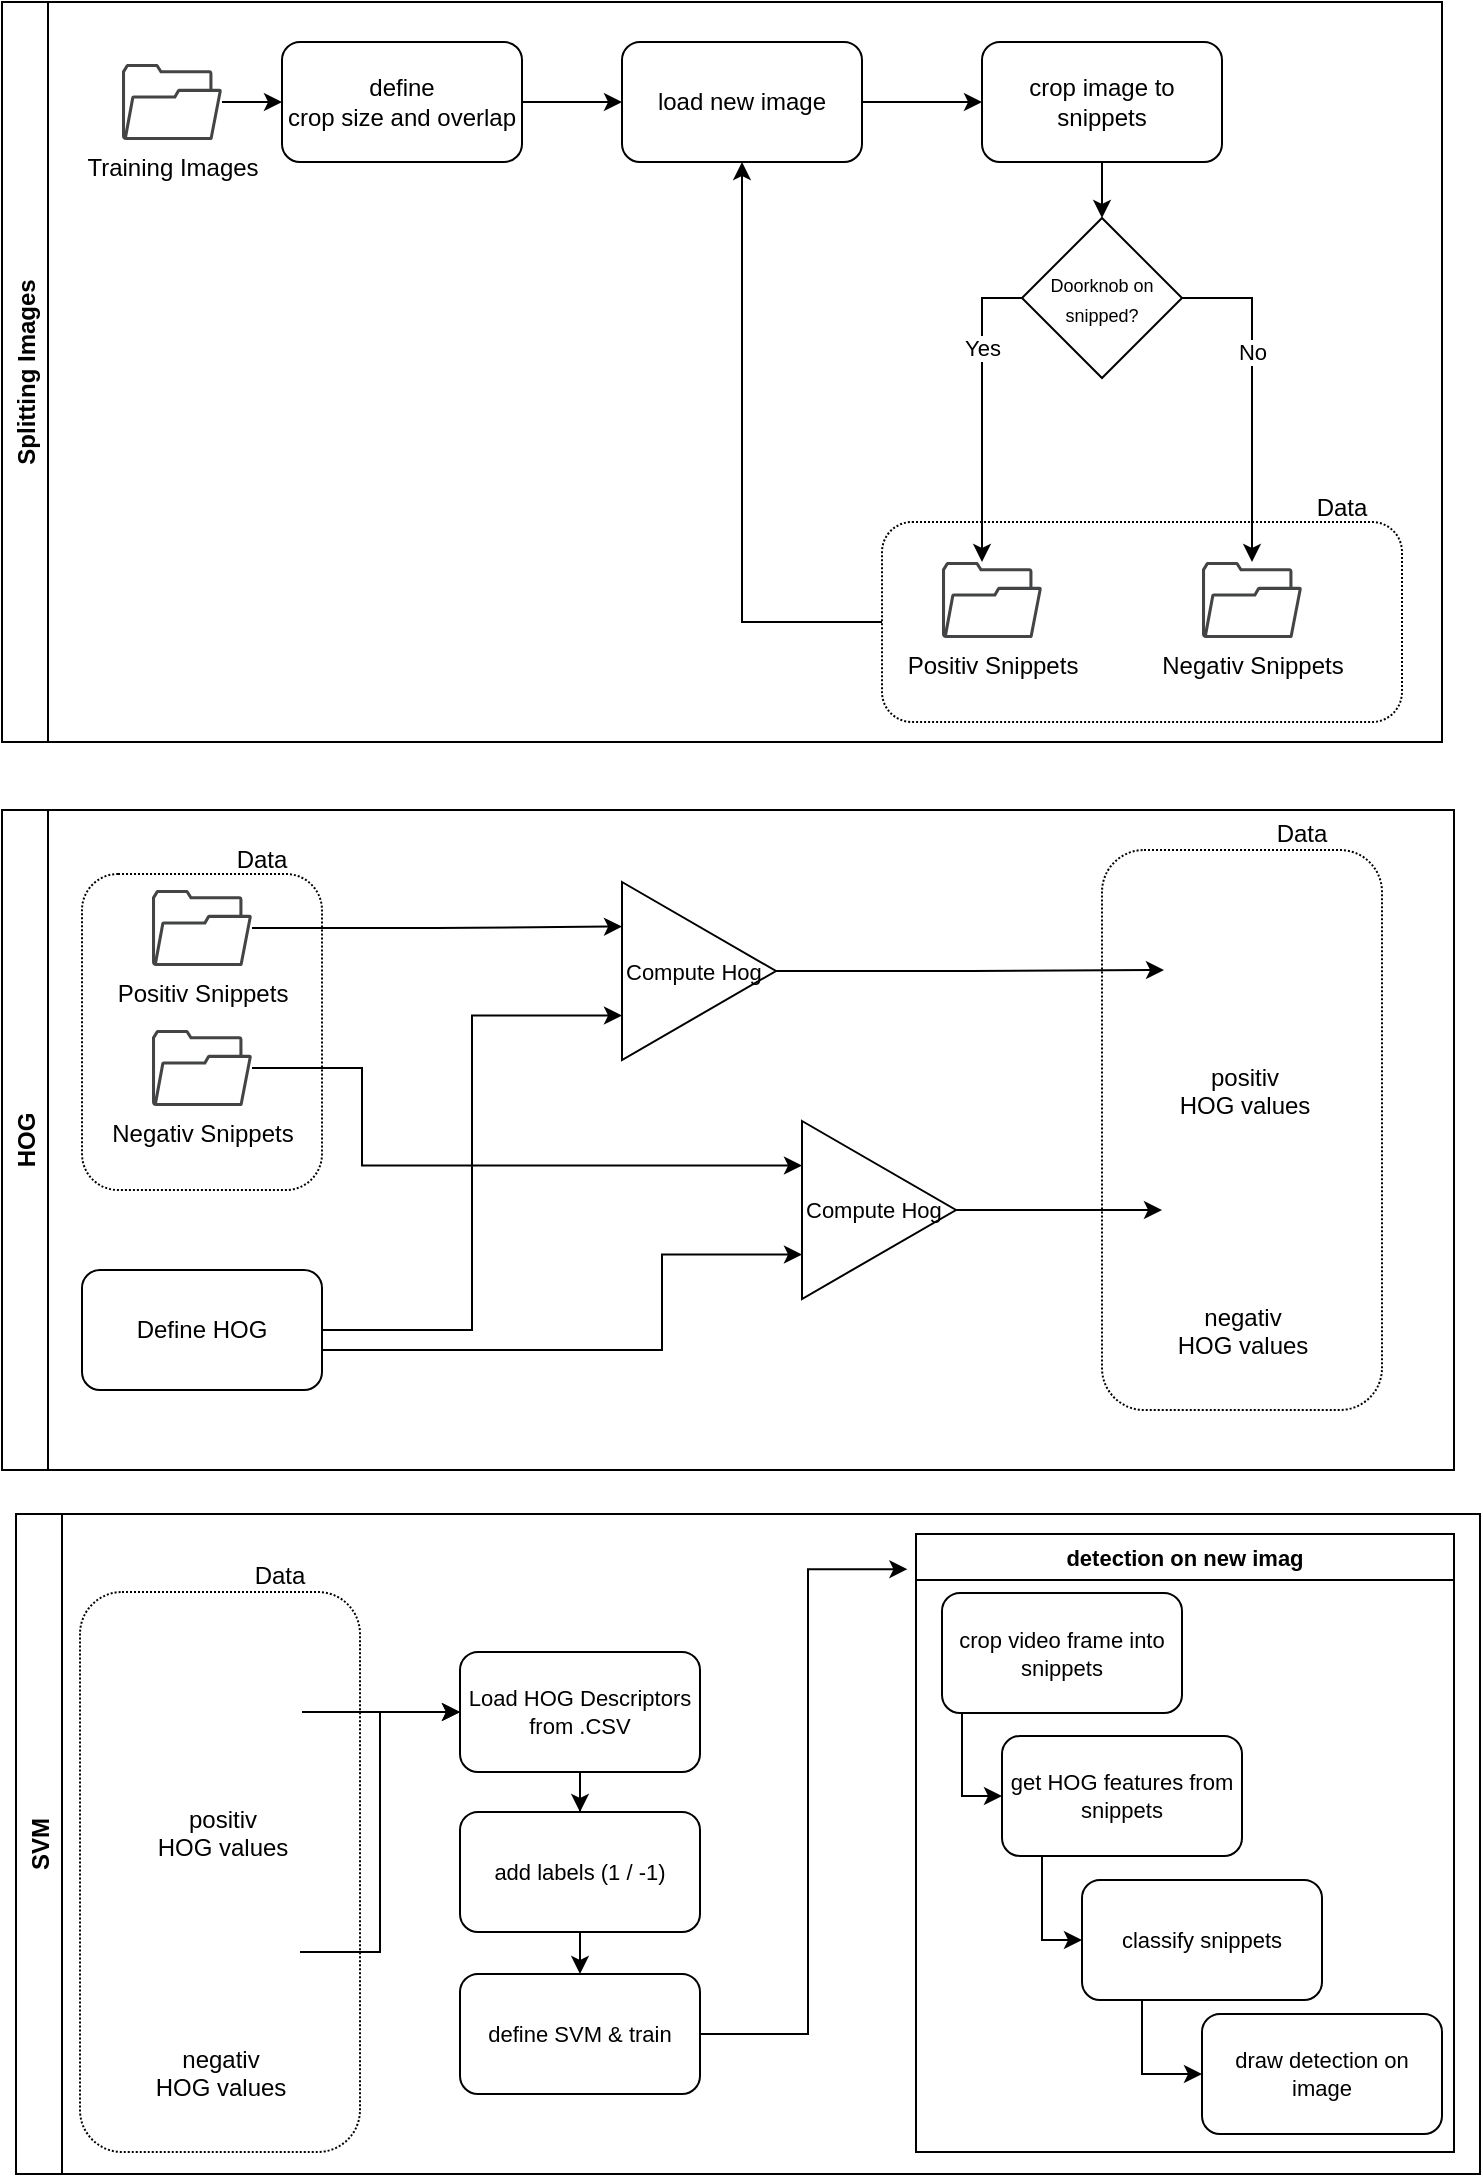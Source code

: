<mxfile version="16.2.4" type="device"><diagram id="JxMG0s0Vf7hGnjtN6AKR" name="Page-1"><mxGraphModel dx="1936" dy="1171" grid="1" gridSize="10" guides="1" tooltips="1" connect="1" arrows="1" fold="1" page="1" pageScale="1" pageWidth="827" pageHeight="1169" math="0" shadow="0"><root><mxCell id="0"/><mxCell id="1" parent="0"/><mxCell id="R9GLxypOyXp0T3hVrhQq-1" value="Splitting Images" style="swimlane;horizontal=0;" vertex="1" parent="1"><mxGeometry x="40" y="24" width="720" height="370" as="geometry"/></mxCell><mxCell id="R9GLxypOyXp0T3hVrhQq-11" style="edgeStyle=orthogonalEdgeStyle;rounded=0;orthogonalLoop=1;jettySize=auto;html=1;" edge="1" parent="R9GLxypOyXp0T3hVrhQq-1" source="R9GLxypOyXp0T3hVrhQq-4" target="R9GLxypOyXp0T3hVrhQq-5"><mxGeometry relative="1" as="geometry"/></mxCell><mxCell id="R9GLxypOyXp0T3hVrhQq-4" value="Training Images" style="sketch=0;pointerEvents=1;shadow=0;dashed=0;html=1;strokeColor=none;fillColor=#434445;aspect=fixed;labelPosition=center;verticalLabelPosition=bottom;verticalAlign=top;align=center;outlineConnect=0;shape=mxgraph.vvd.folder;" vertex="1" parent="R9GLxypOyXp0T3hVrhQq-1"><mxGeometry x="60" y="31" width="50" height="38" as="geometry"/></mxCell><mxCell id="R9GLxypOyXp0T3hVrhQq-24" value="" style="edgeStyle=orthogonalEdgeStyle;rounded=0;orthogonalLoop=1;jettySize=auto;html=1;fontSize=12;" edge="1" parent="R9GLxypOyXp0T3hVrhQq-1" source="R9GLxypOyXp0T3hVrhQq-5" target="R9GLxypOyXp0T3hVrhQq-22"><mxGeometry relative="1" as="geometry"/></mxCell><mxCell id="R9GLxypOyXp0T3hVrhQq-5" value="&lt;div&gt;&lt;br&gt;&lt;/div&gt;&lt;div&gt;define&lt;/div&gt;crop size and overlap &lt;br&gt;&lt;br&gt;" style="rounded=1;whiteSpace=wrap;html=1;" vertex="1" parent="R9GLxypOyXp0T3hVrhQq-1"><mxGeometry x="140" y="20" width="120" height="60" as="geometry"/></mxCell><mxCell id="R9GLxypOyXp0T3hVrhQq-13" style="edgeStyle=orthogonalEdgeStyle;rounded=0;orthogonalLoop=1;jettySize=auto;html=1;entryX=0.5;entryY=0;entryDx=0;entryDy=0;" edge="1" parent="R9GLxypOyXp0T3hVrhQq-1" source="R9GLxypOyXp0T3hVrhQq-6" target="R9GLxypOyXp0T3hVrhQq-8"><mxGeometry relative="1" as="geometry"><Array as="points"><mxPoint x="550" y="89"/></Array></mxGeometry></mxCell><mxCell id="R9GLxypOyXp0T3hVrhQq-6" value="crop image to snippets " style="rounded=1;whiteSpace=wrap;html=1;" vertex="1" parent="R9GLxypOyXp0T3hVrhQq-1"><mxGeometry x="490" y="20" width="120" height="60" as="geometry"/></mxCell><mxCell id="R9GLxypOyXp0T3hVrhQq-8" value="&lt;font style=&quot;font-size: 9px&quot;&gt;Doorknob on snipped?&lt;/font&gt;" style="rhombus;whiteSpace=wrap;html=1;" vertex="1" parent="R9GLxypOyXp0T3hVrhQq-1"><mxGeometry x="510" y="108" width="80" height="80" as="geometry"/></mxCell><mxCell id="R9GLxypOyXp0T3hVrhQq-19" value="" style="rounded=1;whiteSpace=wrap;html=1;fontSize=9;dashed=1;dashPattern=1 1;" vertex="1" parent="R9GLxypOyXp0T3hVrhQq-1"><mxGeometry x="440" y="260" width="260" height="100" as="geometry"/></mxCell><mxCell id="R9GLxypOyXp0T3hVrhQq-25" value="" style="edgeStyle=orthogonalEdgeStyle;rounded=0;orthogonalLoop=1;jettySize=auto;html=1;fontSize=12;" edge="1" parent="R9GLxypOyXp0T3hVrhQq-1" source="R9GLxypOyXp0T3hVrhQq-22" target="R9GLxypOyXp0T3hVrhQq-6"><mxGeometry relative="1" as="geometry"/></mxCell><mxCell id="R9GLxypOyXp0T3hVrhQq-22" value="&lt;font style=&quot;font-size: 12px&quot;&gt;load new image&lt;/font&gt;" style="rounded=1;whiteSpace=wrap;html=1;fontSize=9;" vertex="1" parent="R9GLxypOyXp0T3hVrhQq-1"><mxGeometry x="310" y="20" width="120" height="60" as="geometry"/></mxCell><mxCell id="R9GLxypOyXp0T3hVrhQq-21" style="edgeStyle=orthogonalEdgeStyle;rounded=0;orthogonalLoop=1;jettySize=auto;html=1;exitX=0;exitY=0.5;exitDx=0;exitDy=0;fontSize=9;entryX=0.5;entryY=1;entryDx=0;entryDy=0;" edge="1" parent="R9GLxypOyXp0T3hVrhQq-1" source="R9GLxypOyXp0T3hVrhQq-19" target="R9GLxypOyXp0T3hVrhQq-22"><mxGeometry relative="1" as="geometry"><mxPoint x="250" y="170" as="targetPoint"/></mxGeometry></mxCell><mxCell id="R9GLxypOyXp0T3hVrhQq-29" value="Data" style="text;html=1;strokeColor=none;fillColor=none;align=center;verticalAlign=middle;whiteSpace=wrap;rounded=0;fontSize=12;" vertex="1" parent="R9GLxypOyXp0T3hVrhQq-1"><mxGeometry x="640" y="238" width="60" height="30" as="geometry"/></mxCell><mxCell id="R9GLxypOyXp0T3hVrhQq-2" value="HOG" style="swimlane;horizontal=0;startSize=23;" vertex="1" parent="1"><mxGeometry x="40" y="428" width="726" height="330" as="geometry"/></mxCell><mxCell id="R9GLxypOyXp0T3hVrhQq-30" value="" style="rounded=1;whiteSpace=wrap;html=1;fontSize=9;dashed=1;dashPattern=1 1;" vertex="1" parent="R9GLxypOyXp0T3hVrhQq-2"><mxGeometry x="40" y="32" width="120" height="158" as="geometry"/></mxCell><mxCell id="R9GLxypOyXp0T3hVrhQq-31" value="Data" style="text;html=1;strokeColor=none;fillColor=none;align=center;verticalAlign=middle;whiteSpace=wrap;rounded=0;fontSize=12;" vertex="1" parent="R9GLxypOyXp0T3hVrhQq-2"><mxGeometry x="100" y="10" width="60" height="30" as="geometry"/></mxCell><mxCell id="R9GLxypOyXp0T3hVrhQq-52" style="edgeStyle=orthogonalEdgeStyle;rounded=0;orthogonalLoop=1;jettySize=auto;html=1;entryX=0;entryY=0.25;entryDx=0;entryDy=0;fontSize=11;" edge="1" parent="R9GLxypOyXp0T3hVrhQq-2" source="R9GLxypOyXp0T3hVrhQq-32" target="R9GLxypOyXp0T3hVrhQq-39"><mxGeometry relative="1" as="geometry"/></mxCell><mxCell id="R9GLxypOyXp0T3hVrhQq-32" value="Positiv Snippets" style="sketch=0;pointerEvents=1;shadow=0;dashed=0;html=1;strokeColor=none;fillColor=#434445;aspect=fixed;labelPosition=center;verticalLabelPosition=bottom;verticalAlign=top;align=center;outlineConnect=0;shape=mxgraph.vvd.folder;" vertex="1" parent="R9GLxypOyXp0T3hVrhQq-2"><mxGeometry x="75" y="40" width="50" height="38" as="geometry"/></mxCell><mxCell id="R9GLxypOyXp0T3hVrhQq-50" style="edgeStyle=orthogonalEdgeStyle;rounded=0;orthogonalLoop=1;jettySize=auto;html=1;entryX=0;entryY=0.25;entryDx=0;entryDy=0;fontSize=11;" edge="1" parent="R9GLxypOyXp0T3hVrhQq-2" source="R9GLxypOyXp0T3hVrhQq-33" target="R9GLxypOyXp0T3hVrhQq-41"><mxGeometry relative="1" as="geometry"><Array as="points"><mxPoint x="180" y="129"/><mxPoint x="180" y="178"/></Array></mxGeometry></mxCell><mxCell id="R9GLxypOyXp0T3hVrhQq-33" value="Negativ Snippets" style="sketch=0;pointerEvents=1;shadow=0;dashed=0;html=1;strokeColor=none;fillColor=#434445;aspect=fixed;labelPosition=center;verticalLabelPosition=bottom;verticalAlign=top;align=center;outlineConnect=0;shape=mxgraph.vvd.folder;" vertex="1" parent="R9GLxypOyXp0T3hVrhQq-2"><mxGeometry x="75" y="110" width="50" height="38" as="geometry"/></mxCell><mxCell id="R9GLxypOyXp0T3hVrhQq-42" value="" style="rounded=1;whiteSpace=wrap;html=1;fontSize=9;dashed=1;dashPattern=1 1;" vertex="1" parent="R9GLxypOyXp0T3hVrhQq-2"><mxGeometry x="550" y="20" width="140" height="280" as="geometry"/></mxCell><mxCell id="R9GLxypOyXp0T3hVrhQq-47" style="edgeStyle=orthogonalEdgeStyle;rounded=0;orthogonalLoop=1;jettySize=auto;html=1;fontSize=11;" edge="1" parent="R9GLxypOyXp0T3hVrhQq-2" source="R9GLxypOyXp0T3hVrhQq-39" target="R9GLxypOyXp0T3hVrhQq-38"><mxGeometry relative="1" as="geometry"/></mxCell><mxCell id="R9GLxypOyXp0T3hVrhQq-39" value="&lt;div style=&quot;font-size: 11px&quot; align=&quot;left&quot;&gt;&lt;font style=&quot;font-size: 11px&quot;&gt;Compute Hog&lt;/font&gt;&lt;/div&gt;" style="triangle;whiteSpace=wrap;html=1;fontSize=12;align=left;" vertex="1" parent="R9GLxypOyXp0T3hVrhQq-2"><mxGeometry x="310" y="36" width="77" height="89" as="geometry"/></mxCell><mxCell id="R9GLxypOyXp0T3hVrhQq-49" style="edgeStyle=orthogonalEdgeStyle;rounded=0;orthogonalLoop=1;jettySize=auto;html=1;entryX=0;entryY=0.75;entryDx=0;entryDy=0;fontSize=11;" edge="1" parent="R9GLxypOyXp0T3hVrhQq-2" source="R9GLxypOyXp0T3hVrhQq-40" target="R9GLxypOyXp0T3hVrhQq-41"><mxGeometry relative="1" as="geometry"><Array as="points"><mxPoint x="330" y="270"/><mxPoint x="330" y="222"/></Array></mxGeometry></mxCell><mxCell id="R9GLxypOyXp0T3hVrhQq-53" style="edgeStyle=orthogonalEdgeStyle;rounded=0;orthogonalLoop=1;jettySize=auto;html=1;entryX=0;entryY=0.75;entryDx=0;entryDy=0;fontSize=11;" edge="1" parent="R9GLxypOyXp0T3hVrhQq-2" source="R9GLxypOyXp0T3hVrhQq-40" target="R9GLxypOyXp0T3hVrhQq-39"><mxGeometry relative="1" as="geometry"/></mxCell><mxCell id="R9GLxypOyXp0T3hVrhQq-40" value="Define HOG " style="rounded=1;whiteSpace=wrap;html=1;fontSize=12;" vertex="1" parent="R9GLxypOyXp0T3hVrhQq-2"><mxGeometry x="40" y="230" width="120" height="60" as="geometry"/></mxCell><mxCell id="R9GLxypOyXp0T3hVrhQq-48" style="edgeStyle=orthogonalEdgeStyle;rounded=0;orthogonalLoop=1;jettySize=auto;html=1;fontSize=11;" edge="1" parent="R9GLxypOyXp0T3hVrhQq-2" source="R9GLxypOyXp0T3hVrhQq-41" target="R9GLxypOyXp0T3hVrhQq-45"><mxGeometry relative="1" as="geometry"/></mxCell><mxCell id="R9GLxypOyXp0T3hVrhQq-41" value="&lt;div style=&quot;font-size: 11px&quot; align=&quot;left&quot;&gt;&lt;font style=&quot;font-size: 11px&quot;&gt;Compute Hog&lt;/font&gt;&lt;/div&gt;" style="triangle;whiteSpace=wrap;html=1;fontSize=12;align=left;" vertex="1" parent="R9GLxypOyXp0T3hVrhQq-2"><mxGeometry x="400" y="155.5" width="77" height="89" as="geometry"/></mxCell><mxCell id="R9GLxypOyXp0T3hVrhQq-38" value="&lt;div&gt;positiv&lt;/div&gt;&lt;div&gt;HOG values&lt;/div&gt;" style="shape=image;html=1;verticalAlign=top;verticalLabelPosition=bottom;labelBackgroundColor=#ffffff;imageAspect=0;aspect=fixed;image=https://cdn3.iconfinder.com/data/icons/dompicon-glyph-file-format-2/256/file-csv-format-type-128.png;fontSize=12;" vertex="1" parent="R9GLxypOyXp0T3hVrhQq-2"><mxGeometry x="581" y="40" width="80" height="80" as="geometry"/></mxCell><mxCell id="R9GLxypOyXp0T3hVrhQq-44" value="Data" style="text;html=1;strokeColor=none;fillColor=none;align=center;verticalAlign=middle;whiteSpace=wrap;rounded=0;fontSize=12;" vertex="1" parent="R9GLxypOyXp0T3hVrhQq-2"><mxGeometry x="620" y="-8" width="60" height="40" as="geometry"/></mxCell><mxCell id="R9GLxypOyXp0T3hVrhQq-45" value="&lt;div&gt;negativ&lt;/div&gt;&lt;div&gt;HOG values&lt;/div&gt;" style="shape=image;html=1;verticalAlign=top;verticalLabelPosition=bottom;labelBackgroundColor=#ffffff;imageAspect=0;aspect=fixed;image=https://cdn3.iconfinder.com/data/icons/dompicon-glyph-file-format-2/256/file-csv-format-type-128.png;fontSize=12;" vertex="1" parent="R9GLxypOyXp0T3hVrhQq-2"><mxGeometry x="580" y="160" width="80" height="80" as="geometry"/></mxCell><mxCell id="R9GLxypOyXp0T3hVrhQq-3" value="SVM" style="swimlane;horizontal=0;" vertex="1" parent="1"><mxGeometry x="47" y="780" width="732" height="330" as="geometry"/></mxCell><mxCell id="R9GLxypOyXp0T3hVrhQq-67" value="" style="edgeStyle=orthogonalEdgeStyle;rounded=0;orthogonalLoop=1;jettySize=auto;html=1;fontSize=11;" edge="1" parent="R9GLxypOyXp0T3hVrhQq-3" source="R9GLxypOyXp0T3hVrhQq-54" target="R9GLxypOyXp0T3hVrhQq-63"><mxGeometry relative="1" as="geometry"/></mxCell><mxCell id="R9GLxypOyXp0T3hVrhQq-54" value="Load HOG Descriptors from .CSV" style="rounded=1;whiteSpace=wrap;html=1;fontSize=11;" vertex="1" parent="R9GLxypOyXp0T3hVrhQq-3"><mxGeometry x="222" y="69" width="120" height="60" as="geometry"/></mxCell><mxCell id="R9GLxypOyXp0T3hVrhQq-55" value="" style="rounded=1;whiteSpace=wrap;html=1;fontSize=9;dashed=1;dashPattern=1 1;" vertex="1" parent="R9GLxypOyXp0T3hVrhQq-3"><mxGeometry x="32" y="39" width="140" height="280" as="geometry"/></mxCell><mxCell id="R9GLxypOyXp0T3hVrhQq-61" style="edgeStyle=orthogonalEdgeStyle;rounded=0;orthogonalLoop=1;jettySize=auto;html=1;entryX=0;entryY=0.5;entryDx=0;entryDy=0;fontSize=11;" edge="1" parent="R9GLxypOyXp0T3hVrhQq-3" source="R9GLxypOyXp0T3hVrhQq-58" target="R9GLxypOyXp0T3hVrhQq-54"><mxGeometry relative="1" as="geometry"/></mxCell><mxCell id="R9GLxypOyXp0T3hVrhQq-58" value="&lt;div&gt;positiv&lt;/div&gt;&lt;div&gt;HOG values&lt;/div&gt;" style="shape=image;html=1;verticalAlign=top;verticalLabelPosition=bottom;labelBackgroundColor=#ffffff;imageAspect=0;aspect=fixed;image=https://cdn3.iconfinder.com/data/icons/dompicon-glyph-file-format-2/256/file-csv-format-type-128.png;fontSize=12;" vertex="1" parent="R9GLxypOyXp0T3hVrhQq-3"><mxGeometry x="63" y="59" width="80" height="80" as="geometry"/></mxCell><mxCell id="R9GLxypOyXp0T3hVrhQq-59" value="Data" style="text;html=1;strokeColor=none;fillColor=none;align=center;verticalAlign=middle;whiteSpace=wrap;rounded=0;fontSize=12;" vertex="1" parent="R9GLxypOyXp0T3hVrhQq-3"><mxGeometry x="102" y="11" width="60" height="40" as="geometry"/></mxCell><mxCell id="R9GLxypOyXp0T3hVrhQq-62" style="edgeStyle=orthogonalEdgeStyle;rounded=0;orthogonalLoop=1;jettySize=auto;html=1;entryX=0;entryY=0.5;entryDx=0;entryDy=0;fontSize=11;" edge="1" parent="R9GLxypOyXp0T3hVrhQq-3" source="R9GLxypOyXp0T3hVrhQq-60" target="R9GLxypOyXp0T3hVrhQq-54"><mxGeometry relative="1" as="geometry"/></mxCell><mxCell id="R9GLxypOyXp0T3hVrhQq-60" value="&lt;div&gt;negativ&lt;/div&gt;&lt;div&gt;HOG values&lt;/div&gt;" style="shape=image;html=1;verticalAlign=top;verticalLabelPosition=bottom;labelBackgroundColor=#ffffff;imageAspect=0;aspect=fixed;image=https://cdn3.iconfinder.com/data/icons/dompicon-glyph-file-format-2/256/file-csv-format-type-128.png;fontSize=12;" vertex="1" parent="R9GLxypOyXp0T3hVrhQq-3"><mxGeometry x="62" y="179" width="80" height="80" as="geometry"/></mxCell><mxCell id="R9GLxypOyXp0T3hVrhQq-69" value="" style="edgeStyle=orthogonalEdgeStyle;rounded=0;orthogonalLoop=1;jettySize=auto;html=1;fontSize=11;" edge="1" parent="R9GLxypOyXp0T3hVrhQq-3" source="R9GLxypOyXp0T3hVrhQq-63" target="R9GLxypOyXp0T3hVrhQq-68"><mxGeometry relative="1" as="geometry"/></mxCell><mxCell id="R9GLxypOyXp0T3hVrhQq-63" value="add labels (1 / -1)" style="rounded=1;whiteSpace=wrap;html=1;fontSize=11;" vertex="1" parent="R9GLxypOyXp0T3hVrhQq-3"><mxGeometry x="222" y="149" width="120" height="60" as="geometry"/></mxCell><mxCell id="R9GLxypOyXp0T3hVrhQq-72" style="edgeStyle=orthogonalEdgeStyle;rounded=0;orthogonalLoop=1;jettySize=auto;html=1;entryX=-0.016;entryY=0.057;entryDx=0;entryDy=0;entryPerimeter=0;fontSize=11;" edge="1" parent="R9GLxypOyXp0T3hVrhQq-3" source="R9GLxypOyXp0T3hVrhQq-68" target="R9GLxypOyXp0T3hVrhQq-71"><mxGeometry relative="1" as="geometry"/></mxCell><mxCell id="R9GLxypOyXp0T3hVrhQq-68" value="define SVM &amp;amp; train" style="rounded=1;whiteSpace=wrap;html=1;fontSize=11;" vertex="1" parent="R9GLxypOyXp0T3hVrhQq-3"><mxGeometry x="222" y="230" width="120" height="60" as="geometry"/></mxCell><mxCell id="R9GLxypOyXp0T3hVrhQq-71" value="detection on new imag" style="swimlane;fontSize=11;" vertex="1" parent="R9GLxypOyXp0T3hVrhQq-3"><mxGeometry x="450" y="10" width="269" height="309" as="geometry"/></mxCell><mxCell id="R9GLxypOyXp0T3hVrhQq-81" style="edgeStyle=orthogonalEdgeStyle;rounded=0;orthogonalLoop=1;jettySize=auto;html=1;entryX=0;entryY=0.5;entryDx=0;entryDy=0;fontSize=11;" edge="1" parent="R9GLxypOyXp0T3hVrhQq-71" source="R9GLxypOyXp0T3hVrhQq-73" target="R9GLxypOyXp0T3hVrhQq-80"><mxGeometry relative="1" as="geometry"><Array as="points"><mxPoint x="23" y="131"/></Array></mxGeometry></mxCell><mxCell id="R9GLxypOyXp0T3hVrhQq-73" value="crop video frame into snippets" style="rounded=1;whiteSpace=wrap;html=1;fontSize=11;" vertex="1" parent="R9GLxypOyXp0T3hVrhQq-71"><mxGeometry x="13" y="29.5" width="120" height="60" as="geometry"/></mxCell><mxCell id="R9GLxypOyXp0T3hVrhQq-83" style="edgeStyle=orthogonalEdgeStyle;rounded=0;orthogonalLoop=1;jettySize=auto;html=1;exitX=0.25;exitY=1;exitDx=0;exitDy=0;entryX=0;entryY=0.5;entryDx=0;entryDy=0;fontSize=11;" edge="1" parent="R9GLxypOyXp0T3hVrhQq-71" source="R9GLxypOyXp0T3hVrhQq-75" target="R9GLxypOyXp0T3hVrhQq-76"><mxGeometry relative="1" as="geometry"/></mxCell><mxCell id="R9GLxypOyXp0T3hVrhQq-75" value="classify snippets" style="rounded=1;whiteSpace=wrap;html=1;fontSize=11;" vertex="1" parent="R9GLxypOyXp0T3hVrhQq-71"><mxGeometry x="83" y="173" width="120" height="60" as="geometry"/></mxCell><mxCell id="R9GLxypOyXp0T3hVrhQq-76" value="draw detection on image" style="rounded=1;whiteSpace=wrap;html=1;fontSize=11;" vertex="1" parent="R9GLxypOyXp0T3hVrhQq-71"><mxGeometry x="143" y="240" width="120" height="60" as="geometry"/></mxCell><mxCell id="R9GLxypOyXp0T3hVrhQq-82" style="edgeStyle=orthogonalEdgeStyle;rounded=0;orthogonalLoop=1;jettySize=auto;html=1;entryX=0;entryY=0.5;entryDx=0;entryDy=0;fontSize=11;" edge="1" parent="R9GLxypOyXp0T3hVrhQq-71" source="R9GLxypOyXp0T3hVrhQq-80" target="R9GLxypOyXp0T3hVrhQq-75"><mxGeometry relative="1" as="geometry"><Array as="points"><mxPoint x="63" y="203"/></Array></mxGeometry></mxCell><mxCell id="R9GLxypOyXp0T3hVrhQq-80" value="get HOG features from snippets" style="rounded=1;whiteSpace=wrap;html=1;fontSize=11;" vertex="1" parent="R9GLxypOyXp0T3hVrhQq-71"><mxGeometry x="43" y="101" width="120" height="60" as="geometry"/></mxCell><mxCell id="R9GLxypOyXp0T3hVrhQq-9" value="Positiv Snippets" style="sketch=0;pointerEvents=1;shadow=0;dashed=0;html=1;strokeColor=none;fillColor=#434445;aspect=fixed;labelPosition=center;verticalLabelPosition=bottom;verticalAlign=top;align=center;outlineConnect=0;shape=mxgraph.vvd.folder;" vertex="1" parent="1"><mxGeometry x="510" y="304" width="50" height="38" as="geometry"/></mxCell><mxCell id="R9GLxypOyXp0T3hVrhQq-10" value="Negativ Snippets" style="sketch=0;pointerEvents=1;shadow=0;dashed=0;html=1;strokeColor=none;fillColor=#434445;aspect=fixed;labelPosition=center;verticalLabelPosition=bottom;verticalAlign=top;align=center;outlineConnect=0;shape=mxgraph.vvd.folder;" vertex="1" parent="1"><mxGeometry x="640" y="304" width="50" height="38" as="geometry"/></mxCell><mxCell id="R9GLxypOyXp0T3hVrhQq-14" style="edgeStyle=orthogonalEdgeStyle;rounded=0;orthogonalLoop=1;jettySize=auto;html=1;" edge="1" parent="1" source="R9GLxypOyXp0T3hVrhQq-8" target="R9GLxypOyXp0T3hVrhQq-9"><mxGeometry relative="1" as="geometry"><Array as="points"><mxPoint x="530" y="172"/></Array></mxGeometry></mxCell><mxCell id="R9GLxypOyXp0T3hVrhQq-17" value="&lt;div&gt;Yes&lt;/div&gt;" style="edgeLabel;html=1;align=center;verticalAlign=middle;resizable=0;points=[];" vertex="1" connectable="0" parent="R9GLxypOyXp0T3hVrhQq-14"><mxGeometry x="-0.02" y="-1" relative="1" as="geometry"><mxPoint x="1" y="-30" as="offset"/></mxGeometry></mxCell><mxCell id="R9GLxypOyXp0T3hVrhQq-15" style="edgeStyle=orthogonalEdgeStyle;rounded=0;orthogonalLoop=1;jettySize=auto;html=1;" edge="1" parent="1" source="R9GLxypOyXp0T3hVrhQq-8" target="R9GLxypOyXp0T3hVrhQq-10"><mxGeometry relative="1" as="geometry"/></mxCell><mxCell id="R9GLxypOyXp0T3hVrhQq-18" value="&lt;div&gt;No&lt;/div&gt;" style="edgeLabel;html=1;align=center;verticalAlign=middle;resizable=0;points=[];" vertex="1" connectable="0" parent="R9GLxypOyXp0T3hVrhQq-15"><mxGeometry x="-0.05" y="-1" relative="1" as="geometry"><mxPoint x="1" y="-18" as="offset"/></mxGeometry></mxCell></root></mxGraphModel></diagram></mxfile>